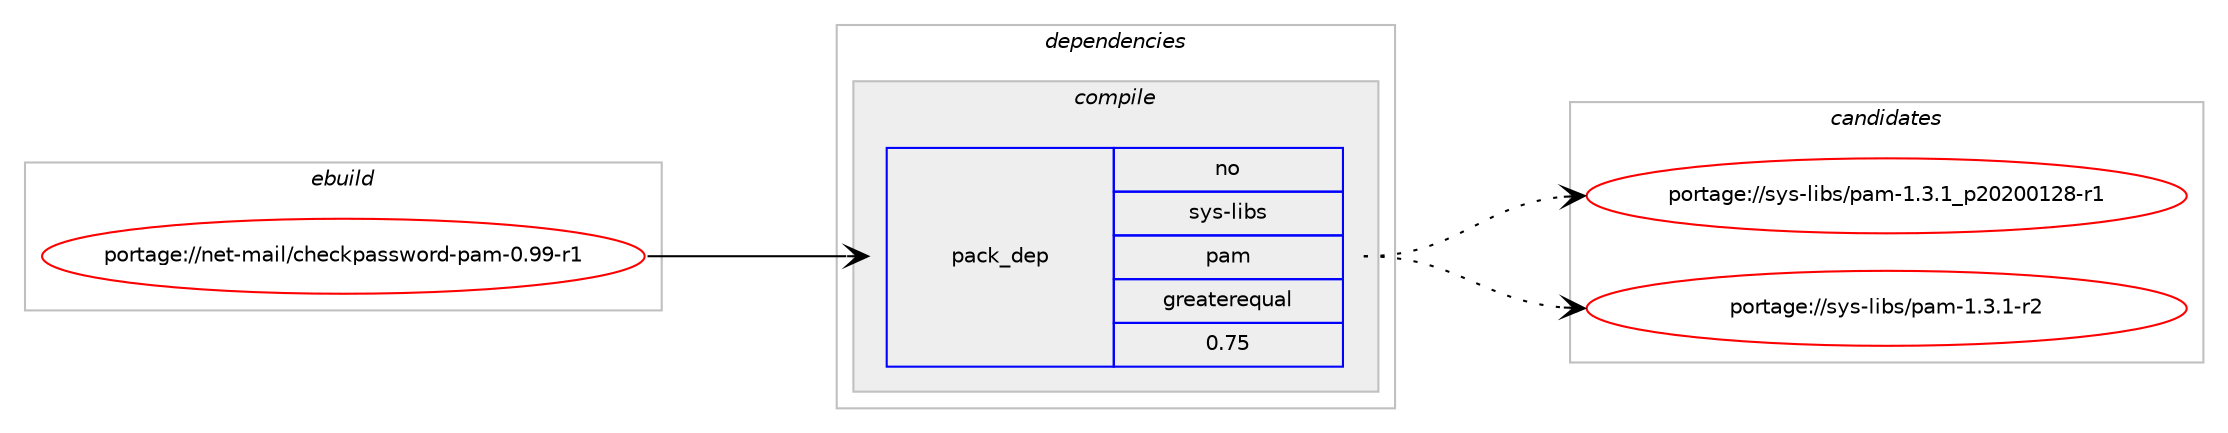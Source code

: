 digraph prolog {

# *************
# Graph options
# *************

newrank=true;
concentrate=true;
compound=true;
graph [rankdir=LR,fontname=Helvetica,fontsize=10,ranksep=1.5];#, ranksep=2.5, nodesep=0.2];
edge  [arrowhead=vee];
node  [fontname=Helvetica,fontsize=10];

# **********
# The ebuild
# **********

subgraph cluster_leftcol {
color=gray;
rank=same;
label=<<i>ebuild</i>>;
id [label="portage://net-mail/checkpassword-pam-0.99-r1", color=red, width=4, href="../net-mail/checkpassword-pam-0.99-r1.svg"];
}

# ****************
# The dependencies
# ****************

subgraph cluster_midcol {
color=gray;
label=<<i>dependencies</i>>;
subgraph cluster_compile {
fillcolor="#eeeeee";
style=filled;
label=<<i>compile</i>>;
subgraph pack12453 {
dependency15744 [label=<<TABLE BORDER="0" CELLBORDER="1" CELLSPACING="0" CELLPADDING="4" WIDTH="220"><TR><TD ROWSPAN="6" CELLPADDING="30">pack_dep</TD></TR><TR><TD WIDTH="110">no</TD></TR><TR><TD>sys-libs</TD></TR><TR><TD>pam</TD></TR><TR><TD>greaterequal</TD></TR><TR><TD>0.75</TD></TR></TABLE>>, shape=none, color=blue];
}
id:e -> dependency15744:w [weight=20,style="solid",arrowhead="vee"];
}
subgraph cluster_compileandrun {
fillcolor="#eeeeee";
style=filled;
label=<<i>compile and run</i>>;
}
subgraph cluster_run {
fillcolor="#eeeeee";
style=filled;
label=<<i>run</i>>;
}
}

# **************
# The candidates
# **************

subgraph cluster_choices {
rank=same;
color=gray;
label=<<i>candidates</i>>;

subgraph choice12453 {
color=black;
nodesep=1;
choice115121115451081059811547112971094549465146499511250485048484950564511449 [label="portage://sys-libs/pam-1.3.1_p20200128-r1", color=red, width=4,href="../sys-libs/pam-1.3.1_p20200128-r1.svg"];
choice115121115451081059811547112971094549465146494511450 [label="portage://sys-libs/pam-1.3.1-r2", color=red, width=4,href="../sys-libs/pam-1.3.1-r2.svg"];
dependency15744:e -> choice115121115451081059811547112971094549465146499511250485048484950564511449:w [style=dotted,weight="100"];
dependency15744:e -> choice115121115451081059811547112971094549465146494511450:w [style=dotted,weight="100"];
}
}

}
